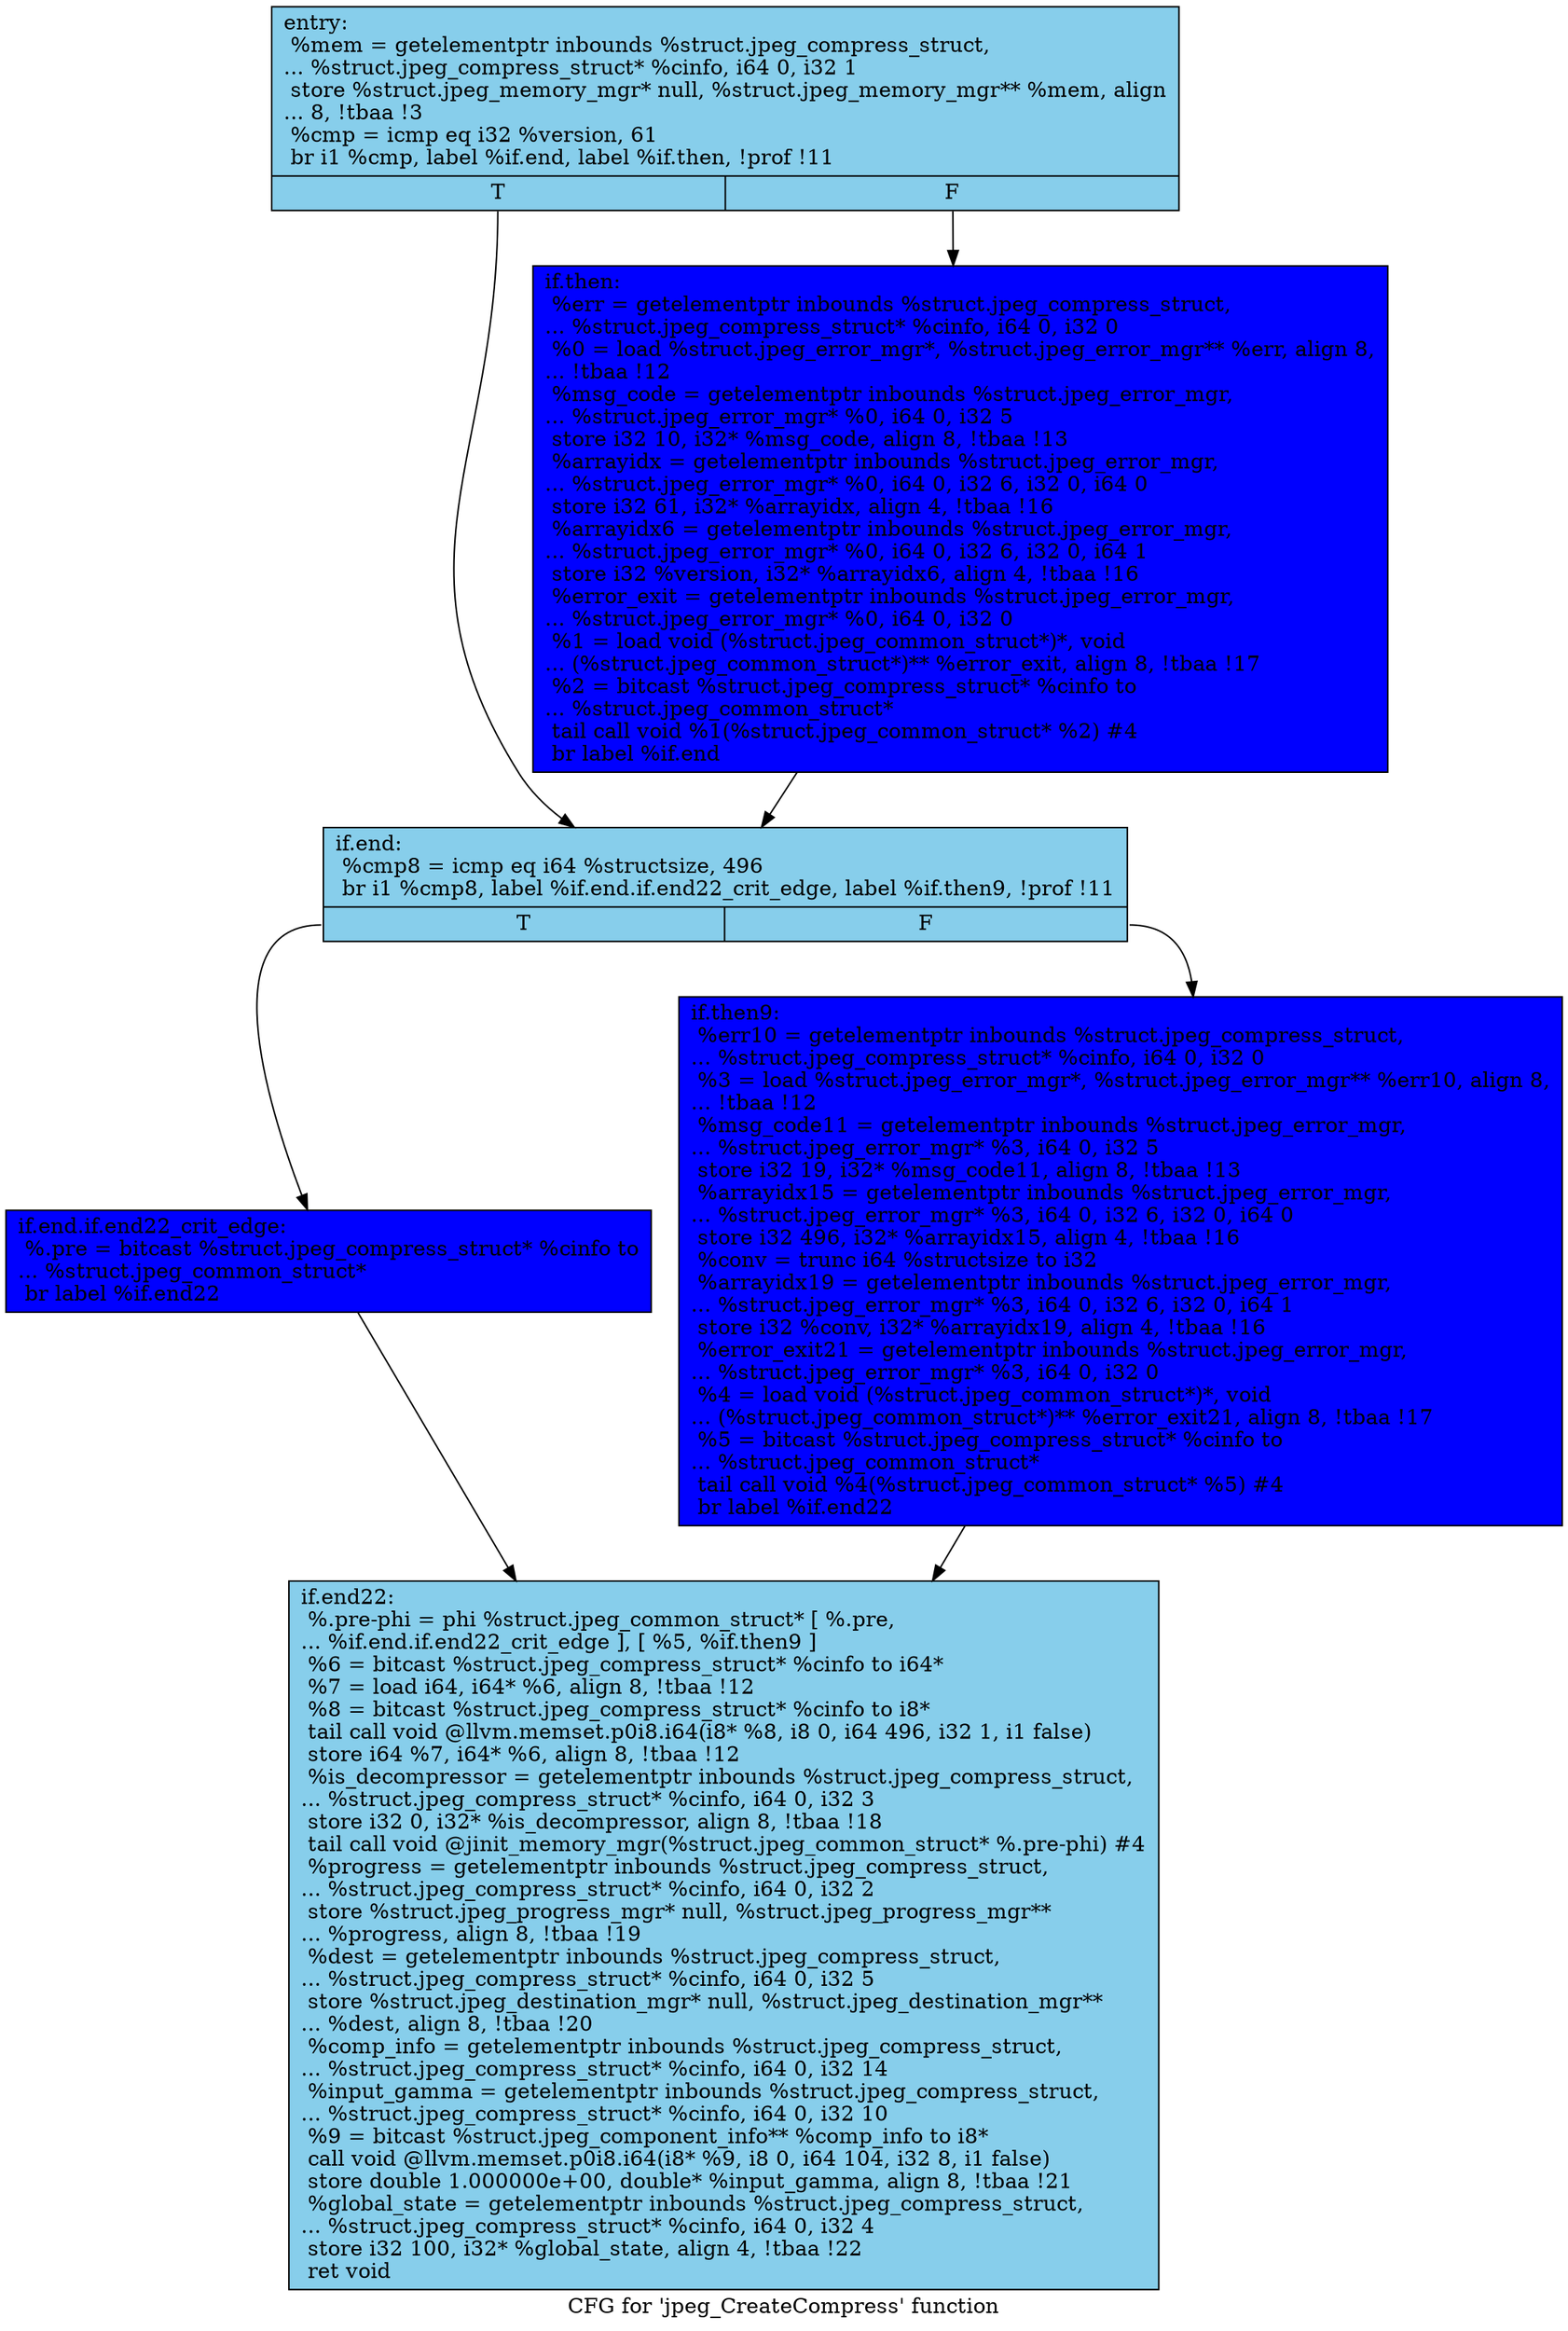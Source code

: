 digraph "CFG for 'jpeg_CreateCompress' function" {
	label="CFG for 'jpeg_CreateCompress' function";

	Node0x6727630 [shape=record, style = filled, fillcolor = skyblue, label="{entry:\l  %mem = getelementptr inbounds %struct.jpeg_compress_struct,\l... %struct.jpeg_compress_struct* %cinfo, i64 0, i32 1\l  store %struct.jpeg_memory_mgr* null, %struct.jpeg_memory_mgr** %mem, align\l... 8, !tbaa !3\l  %cmp = icmp eq i32 %version, 61\l  br i1 %cmp, label %if.end, label %if.then, !prof !11\l|{<s0>T|<s1>F}}"];
	Node0x6727630:s0 -> Node0x6729490;
	Node0x6727630:s1 -> Node0x6729560;
	Node0x6729560 [shape=record, style = filled, fillcolor = blue, label="{if.then:                                          \l  %err = getelementptr inbounds %struct.jpeg_compress_struct,\l... %struct.jpeg_compress_struct* %cinfo, i64 0, i32 0\l  %0 = load %struct.jpeg_error_mgr*, %struct.jpeg_error_mgr** %err, align 8,\l... !tbaa !12\l  %msg_code = getelementptr inbounds %struct.jpeg_error_mgr,\l... %struct.jpeg_error_mgr* %0, i64 0, i32 5\l  store i32 10, i32* %msg_code, align 8, !tbaa !13\l  %arrayidx = getelementptr inbounds %struct.jpeg_error_mgr,\l... %struct.jpeg_error_mgr* %0, i64 0, i32 6, i32 0, i64 0\l  store i32 61, i32* %arrayidx, align 4, !tbaa !16\l  %arrayidx6 = getelementptr inbounds %struct.jpeg_error_mgr,\l... %struct.jpeg_error_mgr* %0, i64 0, i32 6, i32 0, i64 1\l  store i32 %version, i32* %arrayidx6, align 4, !tbaa !16\l  %error_exit = getelementptr inbounds %struct.jpeg_error_mgr,\l... %struct.jpeg_error_mgr* %0, i64 0, i32 0\l  %1 = load void (%struct.jpeg_common_struct*)*, void\l... (%struct.jpeg_common_struct*)** %error_exit, align 8, !tbaa !17\l  %2 = bitcast %struct.jpeg_compress_struct* %cinfo to\l... %struct.jpeg_common_struct*\l  tail call void %1(%struct.jpeg_common_struct* %2) #4\l  br label %if.end\l}"];
	Node0x6729560 -> Node0x6729490;
	Node0x6729490 [shape=record, style = filled, fillcolor = skyblue, label="{if.end:                                           \l  %cmp8 = icmp eq i64 %structsize, 496\l  br i1 %cmp8, label %if.end.if.end22_crit_edge, label %if.then9, !prof !11\l|{<s0>T|<s1>F}}"];
	Node0x6729490:s0 -> Node0x672ae00;
	Node0x6729490:s1 -> Node0x672aec0;
	Node0x672ae00 [shape=record, style = filled, fillcolor = blue, label="{if.end.if.end22_crit_edge:                        \l  %.pre = bitcast %struct.jpeg_compress_struct* %cinfo to\l... %struct.jpeg_common_struct*\l  br label %if.end22\l}"];
	Node0x672ae00 -> Node0x672b660;
	Node0x672aec0 [shape=record, style = filled, fillcolor = blue, label="{if.then9:                                         \l  %err10 = getelementptr inbounds %struct.jpeg_compress_struct,\l... %struct.jpeg_compress_struct* %cinfo, i64 0, i32 0\l  %3 = load %struct.jpeg_error_mgr*, %struct.jpeg_error_mgr** %err10, align 8,\l... !tbaa !12\l  %msg_code11 = getelementptr inbounds %struct.jpeg_error_mgr,\l... %struct.jpeg_error_mgr* %3, i64 0, i32 5\l  store i32 19, i32* %msg_code11, align 8, !tbaa !13\l  %arrayidx15 = getelementptr inbounds %struct.jpeg_error_mgr,\l... %struct.jpeg_error_mgr* %3, i64 0, i32 6, i32 0, i64 0\l  store i32 496, i32* %arrayidx15, align 4, !tbaa !16\l  %conv = trunc i64 %structsize to i32\l  %arrayidx19 = getelementptr inbounds %struct.jpeg_error_mgr,\l... %struct.jpeg_error_mgr* %3, i64 0, i32 6, i32 0, i64 1\l  store i32 %conv, i32* %arrayidx19, align 4, !tbaa !16\l  %error_exit21 = getelementptr inbounds %struct.jpeg_error_mgr,\l... %struct.jpeg_error_mgr* %3, i64 0, i32 0\l  %4 = load void (%struct.jpeg_common_struct*)*, void\l... (%struct.jpeg_common_struct*)** %error_exit21, align 8, !tbaa !17\l  %5 = bitcast %struct.jpeg_compress_struct* %cinfo to\l... %struct.jpeg_common_struct*\l  tail call void %4(%struct.jpeg_common_struct* %5) #4\l  br label %if.end22\l}"];
	Node0x672aec0 -> Node0x672b660;
	Node0x672b660 [shape=record, style = filled, fillcolor = skyblue, label="{if.end22:                                         \l  %.pre-phi = phi %struct.jpeg_common_struct* [ %.pre,\l... %if.end.if.end22_crit_edge ], [ %5, %if.then9 ]\l  %6 = bitcast %struct.jpeg_compress_struct* %cinfo to i64*\l  %7 = load i64, i64* %6, align 8, !tbaa !12\l  %8 = bitcast %struct.jpeg_compress_struct* %cinfo to i8*\l  tail call void @llvm.memset.p0i8.i64(i8* %8, i8 0, i64 496, i32 1, i1 false)\l  store i64 %7, i64* %6, align 8, !tbaa !12\l  %is_decompressor = getelementptr inbounds %struct.jpeg_compress_struct,\l... %struct.jpeg_compress_struct* %cinfo, i64 0, i32 3\l  store i32 0, i32* %is_decompressor, align 8, !tbaa !18\l  tail call void @jinit_memory_mgr(%struct.jpeg_common_struct* %.pre-phi) #4\l  %progress = getelementptr inbounds %struct.jpeg_compress_struct,\l... %struct.jpeg_compress_struct* %cinfo, i64 0, i32 2\l  store %struct.jpeg_progress_mgr* null, %struct.jpeg_progress_mgr**\l... %progress, align 8, !tbaa !19\l  %dest = getelementptr inbounds %struct.jpeg_compress_struct,\l... %struct.jpeg_compress_struct* %cinfo, i64 0, i32 5\l  store %struct.jpeg_destination_mgr* null, %struct.jpeg_destination_mgr**\l... %dest, align 8, !tbaa !20\l  %comp_info = getelementptr inbounds %struct.jpeg_compress_struct,\l... %struct.jpeg_compress_struct* %cinfo, i64 0, i32 14\l  %input_gamma = getelementptr inbounds %struct.jpeg_compress_struct,\l... %struct.jpeg_compress_struct* %cinfo, i64 0, i32 10\l  %9 = bitcast %struct.jpeg_component_info** %comp_info to i8*\l  call void @llvm.memset.p0i8.i64(i8* %9, i8 0, i64 104, i32 8, i1 false)\l  store double 1.000000e+00, double* %input_gamma, align 8, !tbaa !21\l  %global_state = getelementptr inbounds %struct.jpeg_compress_struct,\l... %struct.jpeg_compress_struct* %cinfo, i64 0, i32 4\l  store i32 100, i32* %global_state, align 4, !tbaa !22\l  ret void\l}"];
}
